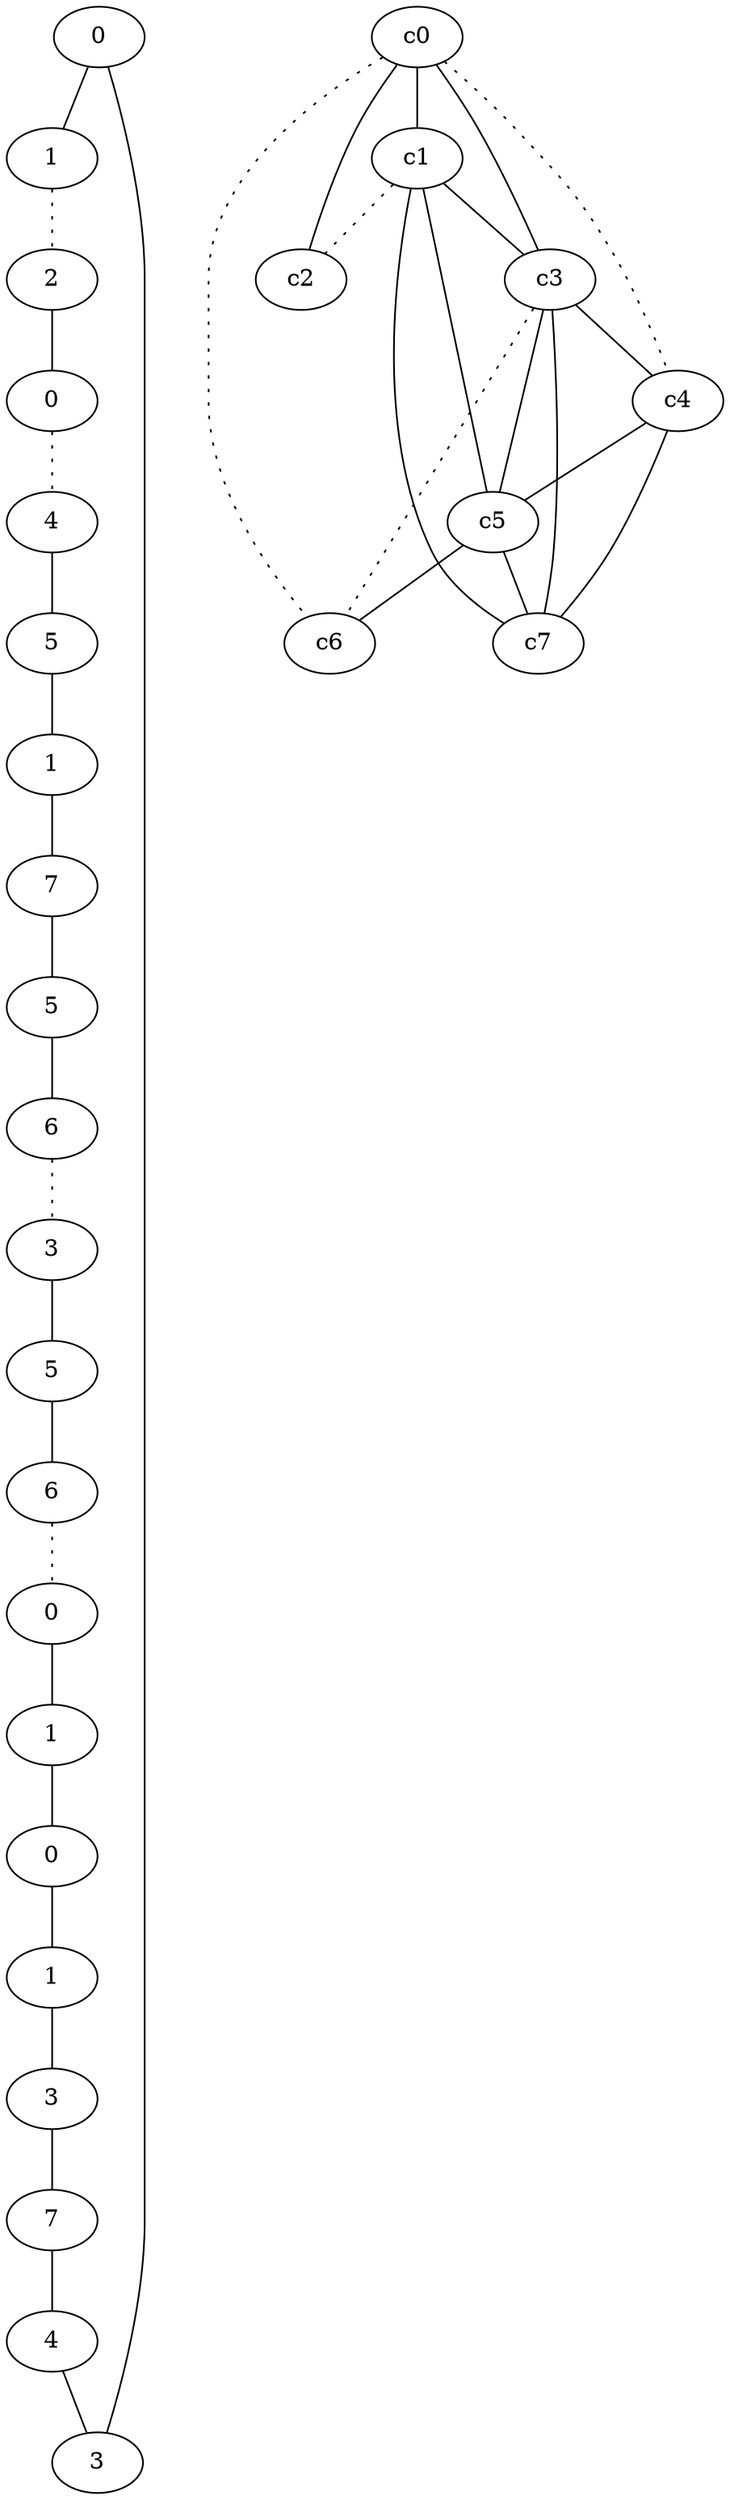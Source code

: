graph {
a0[label=0];
a1[label=1];
a2[label=2];
a3[label=0];
a4[label=4];
a5[label=5];
a6[label=1];
a7[label=7];
a8[label=5];
a9[label=6];
a10[label=3];
a11[label=5];
a12[label=6];
a13[label=0];
a14[label=1];
a15[label=0];
a16[label=1];
a17[label=3];
a18[label=7];
a19[label=4];
a20[label=3];
a0 -- a1;
a0 -- a20;
a1 -- a2 [style=dotted];
a2 -- a3;
a3 -- a4 [style=dotted];
a4 -- a5;
a5 -- a6;
a6 -- a7;
a7 -- a8;
a8 -- a9;
a9 -- a10 [style=dotted];
a10 -- a11;
a11 -- a12;
a12 -- a13 [style=dotted];
a13 -- a14;
a14 -- a15;
a15 -- a16;
a16 -- a17;
a17 -- a18;
a18 -- a19;
a19 -- a20;
c0 -- c1;
c0 -- c2;
c0 -- c3;
c0 -- c4 [style=dotted];
c0 -- c6 [style=dotted];
c1 -- c2 [style=dotted];
c1 -- c3;
c1 -- c5;
c1 -- c7;
c3 -- c4;
c3 -- c5;
c3 -- c6 [style=dotted];
c3 -- c7;
c4 -- c5;
c4 -- c7;
c5 -- c6;
c5 -- c7;
}
